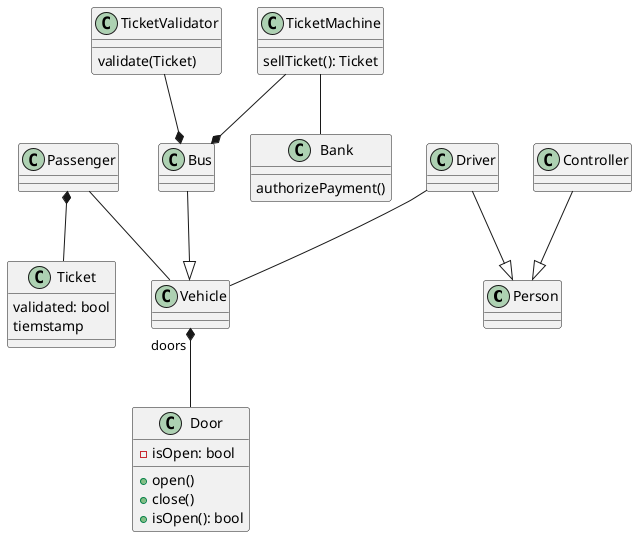 @startuml "Mpk Class Diagram"
class Person
class Driver
class Controller
class Passenger
class Bank{
    authorizePayment()
}
class Ticket{
    validated: bool
    tiemstamp
}
class TicketMachine{
    sellTicket(): Ticket
}
class TicketValidator{
    'validate(t:Ticket)
    validate(Ticket)
}
class Vehicle{
    'doors: Door[]

}
class Bus
class Door{
    -isOpen: bool
    +open()
    +close()
    +isOpen(): bool
}

Driver --|> Person
Controller --|> Person
Bus --|> Vehicle
Vehicle "doors" *-- Door
Driver -- Vehicle
Passenger -- Vehicle
Passenger *-- Ticket
TicketMachine --* Bus
TicketValidator --* Bus
TicketMachine -- Bank 
@enduml